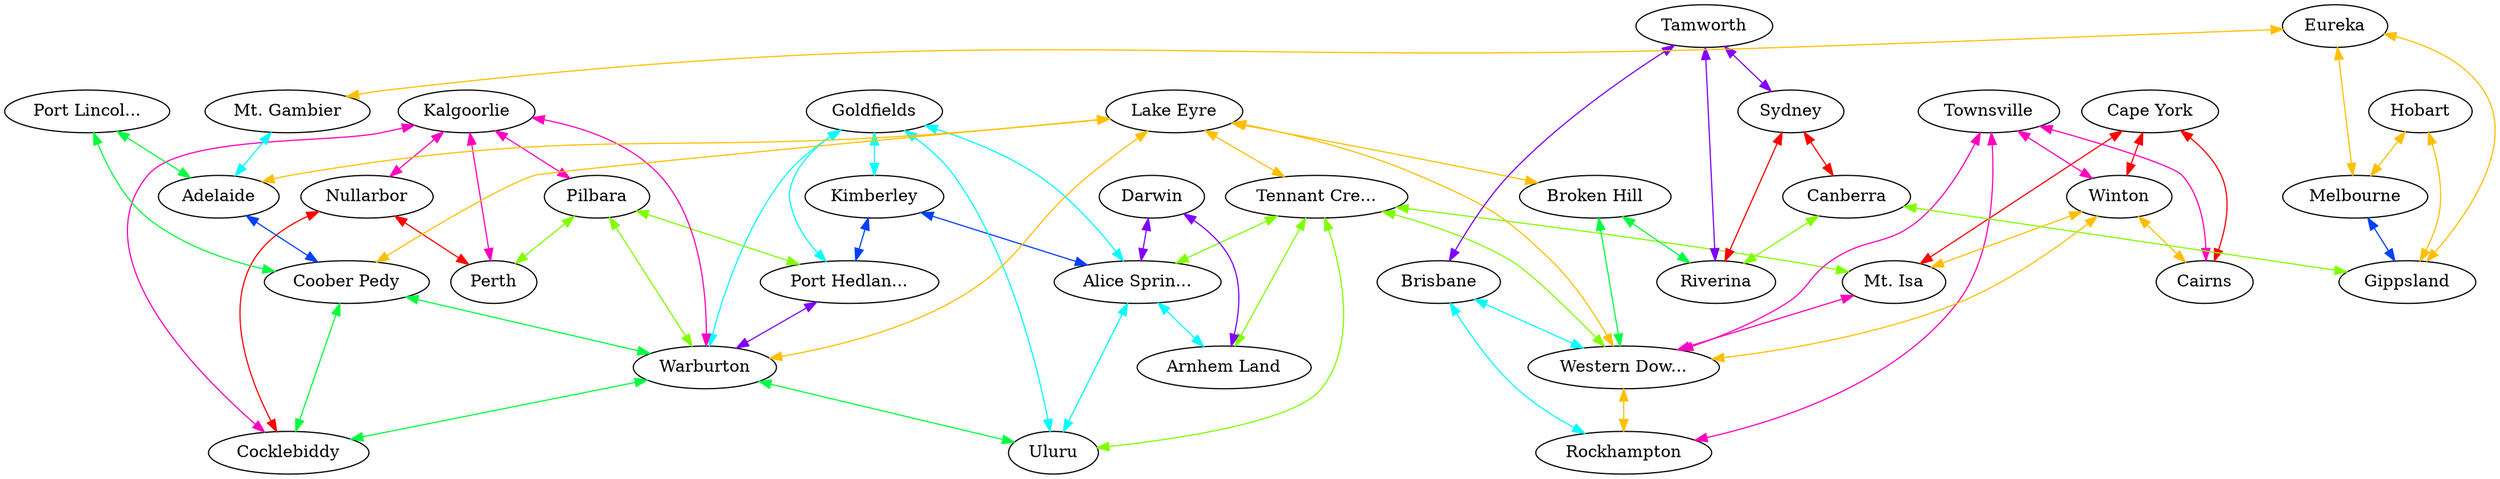 graph x {
"Kimberley" [pos="2.05555555555556,-1.61111111111111",label="Kimberley"]
"Goldfields" [pos="2.08333333333333,-2.45833333333333",label="Goldfields"]
"Warburton" [pos="1.54166666666667,-3.30555555555556",label="Warburton"]
"Cocklebiddy" [pos="2.11111111111111,-3.61111111111111",label="Cocklebiddy"]
"Nullarbor" [pos="1.55555555555556,-4.36111111111111",label="Nullarbor"]
"Port Hedland" [pos="1.43055555555556,-2.36111111111111",label="Port Hedlan..."]
"Pilbara" [pos="0.416666666666667,-3.125",label="Pilbara"]
"Kalgoorlie" [pos="1.06944444444444,-3.77777777777778",label="Kalgoorlie"]
"Perth" [pos="0.916666666666667,-4.65277777777778",label="Perth"]
"Arnhem Land" [pos="3.27777777777778,-1.13888888888889",label="Arnhem Land"]
"Tennant Creek" [pos="3.54166666666667,-1.93055555555556",label="Tennant Cre..."]
"Darwin" [pos="2.80555555555556,-1.16666666666667",label="Darwin"]
"Alice Springs" [pos="2.75,-2.40277777777778",label="Alice Sprin..."]
"Uluru" [pos="2.80555555555556,-2.83333333333333",label="Uluru"]
"Lake Eyre" [pos="3.98611111111111,-3.5",label="Lake Eyre"]
"Adelaide" [pos="3.83333333333333,-4.06944444444444",label="Adelaide"]
"Mt. Gambier" [pos="3.93055555555556,-4.93055555555556",label="Mt. Gambier"]
"Coober Pedy" [pos="2.72222222222222,-3.56944444444444",label="Coober Pedy"]
"Port Lincoln" [pos="3.41666666666667,-4.47222222222222",label="Port Lincol..."]
"Cape York" [pos="4.63888888888889,-1.55555555555556",label="Cape York"]
"Cairns" [pos="4.98611111111111,-2.23611111111111",label="Cairns"]
"Townsville" [pos="5.27777777777778,-2.70833333333333",label="Townsville"]
"Rockhampton" [pos="5.5,-3.25",label="Rockhampton"]
"Brisbane" [pos="5.69444444444444,-3.56944444444444",label="Brisbane"]
"Winton" [pos="4.41666666666667,-2.86111111111111",label="Winton"]
"Western Downs" [pos="4.69444444444444,-3.34722222222222",label="Western Dow..."]
"Mt. Isa" [pos="4.01388888888889,-2.63888888888889",label="Mt. Isa"]
"Tamworth" [pos="5.38888888888889,-4.08333333333333",label="Tamworth"]
"Sydney" [pos="5.38888888888889,-4.48611111111111",label="Sydney"]
"Canberra" [pos="5.19444444444444,-4.84722222222222",label="Canberra"]
"Riverina" [pos="4.76388888888889,-4.55555555555556",label="Riverina"]
"Broken Hill" [pos="4.34722222222222,-4.06944444444444",label="Broken Hill"]
"Gippsland" [pos="4.91666666666667,-5.09722222222222",label="Gippsland"]
"Melbourne" [pos="4.58333333333333,-5.22222222222222",label="Melbourne"]
"Hobart" [pos="4.79166666666667,-5.91666666666667",label="Hobart"]
"Eureka" [pos="4.31944444444444,-4.97222222222222",label="Eureka"]
"Lake Eyre" -- "Tennant Creek" [dir="both",color="0.125,1,1"]
"Lake Eyre" -- "Western Downs" [dir="both",color="0.125,1,1"]
"Lake Eyre" -- "Broken Hill" [dir="both",color="0.125,1,1"]
"Lake Eyre" -- "Coober Pedy" [dir="both",color="0.125,1,1"]
"Lake Eyre" -- "Warburton" [dir="both",color="0.125,1,1"]
"Lake Eyre" -- "Adelaide" [dir="both",color="0.125,1,1"]
"Tennant Creek" -- "Western Downs" [dir="both",color="0.25,1,1"]
"Tennant Creek" -- "Uluru" [dir="both",color="0.25,1,1"]
"Tennant Creek" -- "Arnhem Land" [dir="both",color="0.25,1,1"]
"Tennant Creek" -- "Mt. Isa" [dir="both",color="0.25,1,1"]
"Tennant Creek" -- "Alice Springs" [dir="both",color="0.25,1,1"]
"Broken Hill" -- "Riverina" [dir="both",color="0.375,1,1"]
"Broken Hill" -- "Western Downs" [dir="both",color="0.375,1,1"]
"Goldfields" -- "Port Hedland" [dir="both",color="0.5,1,1"]
"Goldfields" -- "Uluru" [dir="both",color="0.5,1,1"]
"Goldfields" -- "Warburton" [dir="both",color="0.5,1,1"]
"Goldfields" -- "Alice Springs" [dir="both",color="0.5,1,1"]
"Goldfields" -- "Kimberley" [dir="both",color="0.5,1,1"]
"Kimberley" -- "Port Hedland" [dir="both",color="0.625,1,1"]
"Kimberley" -- "Alice Springs" [dir="both",color="0.625,1,1"]
"Tamworth" -- "Riverina" [dir="both",color="0.75,1,1"]
"Tamworth" -- "Sydney" [dir="both",color="0.75,1,1"]
"Tamworth" -- "Brisbane" [dir="both",color="0.75,1,1"]
"Townsville" -- "Western Downs" [dir="both",color="0.875,1,1"]
"Townsville" -- "Winton" [dir="both",color="0.875,1,1"]
"Townsville" -- "Cairns" [dir="both",color="0.875,1,1"]
"Townsville" -- "Rockhampton" [dir="both",color="0.875,1,1"]
"Sydney" -- "Riverina" [dir="both",color="1,1,1"]
"Sydney" -- "Canberra" [dir="both",color="1,1,1"]
"Eureka" -- "Melbourne" [dir="both",color="0.125,1,1"]
"Eureka" -- "Gippsland" [dir="both",color="0.125,1,1"]
"Eureka" -- "Mt. Gambier" [dir="both",color="0.125,1,1"]
"Canberra" -- "Riverina" [dir="both",color="0.25,1,1"]
"Canberra" -- "Gippsland" [dir="both",color="0.25,1,1"]
"Port Lincoln" -- "Coober Pedy" [dir="both",color="0.375,1,1"]
"Port Lincoln" -- "Adelaide" [dir="both",color="0.375,1,1"]
"Mt. Gambier" -- "Adelaide" [dir="both",color="0.5,1,1"]
"Adelaide" -- "Coober Pedy" [dir="both",color="0.625,1,1"]
"Darwin" -- "Arnhem Land" [dir="both",color="0.75,1,1"]
"Darwin" -- "Alice Springs" [dir="both",color="0.75,1,1"]
"Kalgoorlie" -- "Cocklebiddy" [dir="both",color="0.875,1,1"]
"Kalgoorlie" -- "Nullarbor" [dir="both",color="0.875,1,1"]
"Kalgoorlie" -- "Pilbara" [dir="both",color="0.875,1,1"]
"Kalgoorlie" -- "Perth" [dir="both",color="0.875,1,1"]
"Kalgoorlie" -- "Warburton" [dir="both",color="0.875,1,1"]
"Nullarbor" -- "Cocklebiddy" [dir="both",color="1,1,1"]
"Nullarbor" -- "Perth" [dir="both",color="1,1,1"]
"Hobart" -- "Melbourne" [dir="both",color="0.125,1,1"]
"Hobart" -- "Gippsland" [dir="both",color="0.125,1,1"]
"Pilbara" -- "Port Hedland" [dir="both",color="0.25,1,1"]
"Pilbara" -- "Perth" [dir="both",color="0.25,1,1"]
"Pilbara" -- "Warburton" [dir="both",color="0.25,1,1"]
"Coober Pedy" -- "Cocklebiddy" [dir="both",color="0.375,1,1"]
"Coober Pedy" -- "Warburton" [dir="both",color="0.375,1,1"]
"Alice Springs" -- "Uluru" [dir="both",color="0.5,1,1"]
"Alice Springs" -- "Arnhem Land" [dir="both",color="0.5,1,1"]
"Melbourne" -- "Gippsland" [dir="both",color="0.625,1,1"]
"Port Hedland" -- "Warburton" [dir="both",color="0.75,1,1"]
"Cape York" -- "Cairns" [dir="both",color="1,1,1"]
"Cape York" -- "Winton" [dir="both",color="1,1,1"]
"Cape York" -- "Mt. Isa" [dir="both",color="1,1,1"]
"Winton" -- "Western Downs" [dir="both",color="0.125,1,1"]
"Winton" -- "Mt. Isa" [dir="both",color="0.125,1,1"]
"Winton" -- "Cairns" [dir="both",color="0.125,1,1"]
"Warburton" -- "Cocklebiddy" [dir="both",color="0.375,1,1"]
"Warburton" -- "Uluru" [dir="both",color="0.375,1,1"]
"Brisbane" -- "Western Downs" [dir="both",color="0.5,1,1"]
"Brisbane" -- "Rockhampton" [dir="both",color="0.5,1,1"]
"Mt. Isa" -- "Western Downs" [dir="both",color="0.875,1,1"]
"Western Downs" -- "Rockhampton" [dir="both",color="0.125,1,1"]
}
